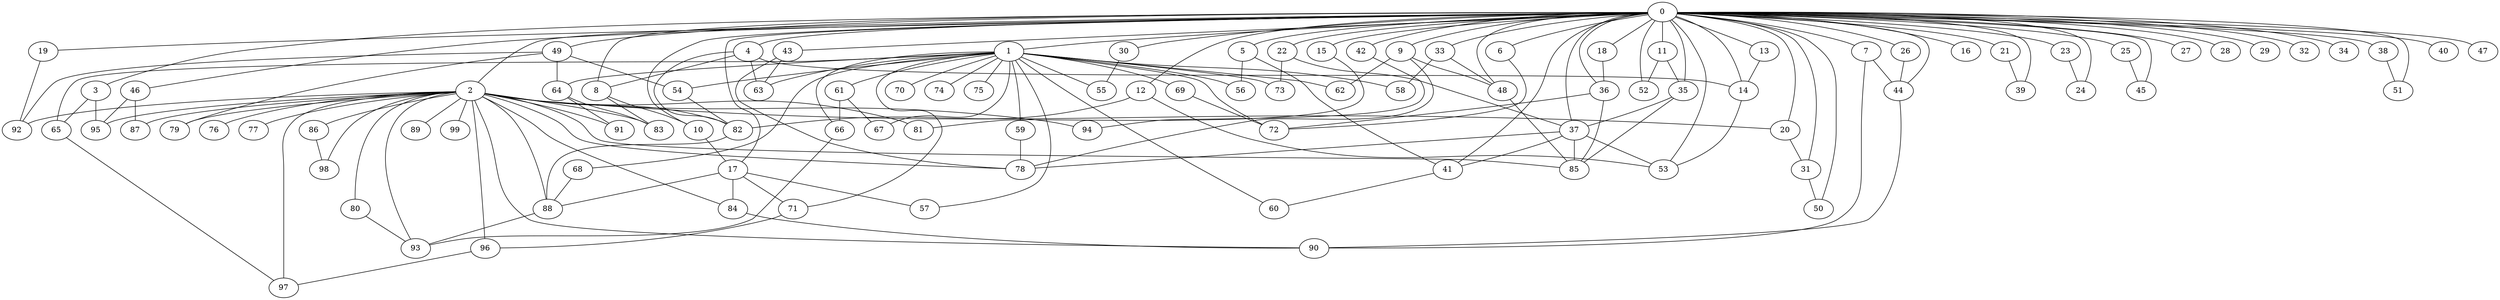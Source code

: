 
graph graphname {
    0 -- 1
0 -- 2
0 -- 3
0 -- 4
0 -- 5
0 -- 6
0 -- 7
0 -- 8
0 -- 9
0 -- 10
0 -- 11
0 -- 12
0 -- 13
0 -- 14
0 -- 15
0 -- 16
0 -- 17
0 -- 18
0 -- 19
0 -- 20
0 -- 21
0 -- 22
0 -- 23
0 -- 24
0 -- 25
0 -- 26
0 -- 27
0 -- 28
0 -- 29
0 -- 30
0 -- 31
0 -- 32
0 -- 33
0 -- 34
0 -- 35
0 -- 36
0 -- 37
0 -- 38
0 -- 39
0 -- 40
0 -- 41
0 -- 42
0 -- 43
0 -- 44
0 -- 45
0 -- 46
0 -- 47
0 -- 48
0 -- 49
0 -- 50
0 -- 51
0 -- 52
0 -- 53
1 -- 54
1 -- 55
1 -- 56
1 -- 57
1 -- 58
1 -- 59
1 -- 60
1 -- 61
1 -- 62
1 -- 63
1 -- 64
1 -- 65
1 -- 66
1 -- 67
1 -- 68
1 -- 69
1 -- 70
1 -- 71
1 -- 72
1 -- 73
1 -- 74
1 -- 75
2 -- 76
2 -- 77
2 -- 78
2 -- 79
2 -- 80
2 -- 81
2 -- 82
2 -- 83
2 -- 84
2 -- 85
2 -- 86
2 -- 87
2 -- 88
2 -- 89
2 -- 90
2 -- 91
2 -- 92
2 -- 93
2 -- 94
2 -- 95
2 -- 96
2 -- 97
2 -- 98
2 -- 99
2 -- 20
3 -- 95
3 -- 65
4 -- 8
4 -- 82
4 -- 14
4 -- 63
5 -- 56
5 -- 41
6 -- 72
7 -- 90
7 -- 44
8 -- 10
8 -- 83
9 -- 78
9 -- 48
9 -- 62
10 -- 17
11 -- 35
11 -- 52
12 -- 82
12 -- 53
13 -- 14
14 -- 53
15 -- 81
17 -- 71
17 -- 84
17 -- 88
17 -- 57
18 -- 36
19 -- 92
20 -- 31
21 -- 39
22 -- 37
22 -- 73
23 -- 24
25 -- 45
26 -- 44
30 -- 55
31 -- 50
33 -- 58
33 -- 48
35 -- 37
35 -- 85
36 -- 85
36 -- 72
37 -- 53
37 -- 85
37 -- 41
37 -- 78
38 -- 51
41 -- 60
42 -- 94
43 -- 63
43 -- 78
44 -- 90
46 -- 95
46 -- 87
48 -- 85
49 -- 54
49 -- 92
49 -- 64
49 -- 79
54 -- 82
59 -- 78
61 -- 67
61 -- 66
64 -- 91
64 -- 83
65 -- 97
66 -- 93
68 -- 88
69 -- 72
71 -- 96
80 -- 93
82 -- 88
84 -- 90
86 -- 98
88 -- 93
96 -- 97

}
